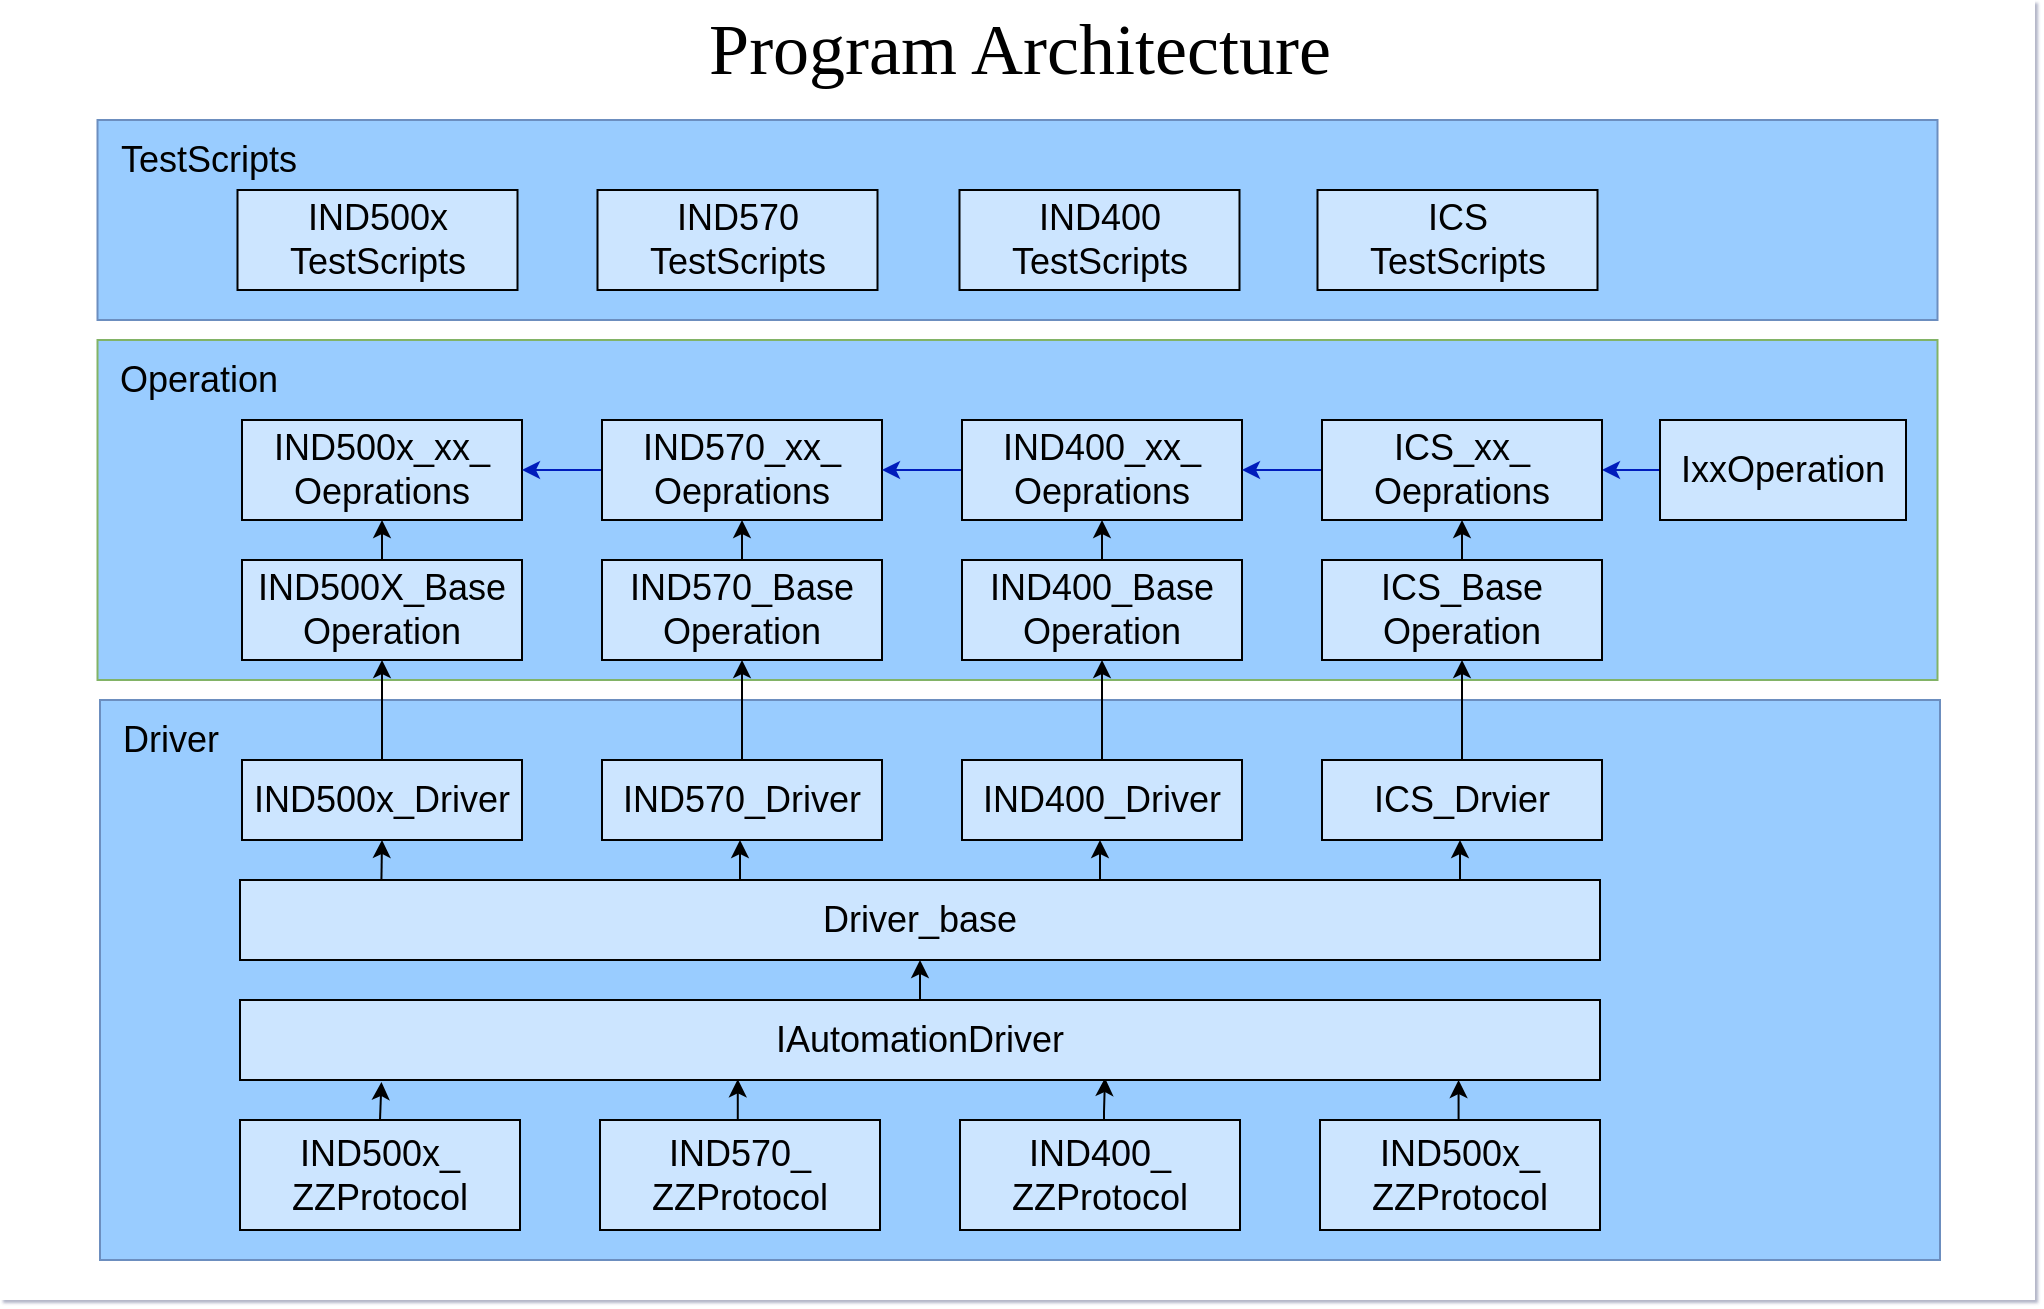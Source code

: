<mxfile version="20.4.0" type="github">
  <diagram id="ZTMRkwRH3Y6STqkpY4_5" name="第 1 页">
    <mxGraphModel dx="1973" dy="996" grid="1" gridSize="10" guides="1" tooltips="1" connect="1" arrows="1" fold="1" page="1" pageScale="1" pageWidth="827" pageHeight="1169" background="#FFFFFF" math="0" shadow="1">
      <root>
        <mxCell id="0" />
        <mxCell id="1" parent="0" />
        <mxCell id="rOpeUlGEQSWVmMxPxrqn-1" value="" style="rounded=0;whiteSpace=wrap;html=1;shadow=0;strokeColor=none;" parent="1" vertex="1">
          <mxGeometry x="240" y="120" width="1017.5" height="650" as="geometry" />
        </mxCell>
        <mxCell id="6DcmtxWnwPzk28zKYCVo-16" value="" style="rounded=0;whiteSpace=wrap;html=1;fillColor=#99CCFF;strokeColor=#6c8ebf;" parent="1" vertex="1">
          <mxGeometry x="290" y="470" width="920" height="280" as="geometry" />
        </mxCell>
        <mxCell id="6fKO2jBU-R8SY8L-EKMl-99" value="" style="rounded=0;whiteSpace=wrap;html=1;fillColor=#99CCFF;strokeColor=#6c8ebf;" parent="1" vertex="1">
          <mxGeometry x="288.75" y="180" width="920" height="100" as="geometry" />
        </mxCell>
        <mxCell id="6fKO2jBU-R8SY8L-EKMl-82" value="" style="rounded=0;whiteSpace=wrap;html=1;fillColor=#99CCFF;strokeColor=#82b366;" parent="1" vertex="1">
          <mxGeometry x="288.75" y="290" width="920" height="170" as="geometry" />
        </mxCell>
        <mxCell id="6fKO2jBU-R8SY8L-EKMl-49" style="edgeStyle=orthogonalEdgeStyle;rounded=0;orthogonalLoop=1;jettySize=auto;html=1;exitX=0.5;exitY=0;exitDx=0;exitDy=0;entryX=0.104;entryY=1.025;entryDx=0;entryDy=0;entryPerimeter=0;" parent="1" source="6fKO2jBU-R8SY8L-EKMl-10" target="6fKO2jBU-R8SY8L-EKMl-14" edge="1">
          <mxGeometry relative="1" as="geometry" />
        </mxCell>
        <mxCell id="6fKO2jBU-R8SY8L-EKMl-10" value="&lt;font style=&quot;font-size: 18px;&quot;&gt;IND500x_&lt;br&gt;ZZProtocol&lt;/font&gt;" style="rounded=0;whiteSpace=wrap;html=1;fillColor=#CCE5FF;" parent="1" vertex="1">
          <mxGeometry x="360" y="680" width="140" height="55" as="geometry" />
        </mxCell>
        <mxCell id="6fKO2jBU-R8SY8L-EKMl-47" style="edgeStyle=orthogonalEdgeStyle;rounded=0;orthogonalLoop=1;jettySize=auto;html=1;exitX=0.5;exitY=0;exitDx=0;exitDy=0;entryX=0.366;entryY=0.991;entryDx=0;entryDy=0;entryPerimeter=0;" parent="1" edge="1" target="6fKO2jBU-R8SY8L-EKMl-14">
          <mxGeometry relative="1" as="geometry">
            <mxPoint x="610" y="707.5" as="sourcePoint" />
            <mxPoint x="610" y="645" as="targetPoint" />
          </mxGeometry>
        </mxCell>
        <mxCell id="6fKO2jBU-R8SY8L-EKMl-46" style="edgeStyle=orthogonalEdgeStyle;rounded=0;orthogonalLoop=1;jettySize=auto;html=1;exitX=0.5;exitY=0;exitDx=0;exitDy=0;entryX=0.636;entryY=0.975;entryDx=0;entryDy=0;entryPerimeter=0;" parent="1" target="6fKO2jBU-R8SY8L-EKMl-14" edge="1">
          <mxGeometry relative="1" as="geometry">
            <mxPoint x="800" y="655" as="targetPoint" />
            <mxPoint x="790" y="707.5" as="sourcePoint" />
            <Array as="points">
              <mxPoint x="792" y="708" />
              <mxPoint x="792" y="676" />
              <mxPoint x="793" y="676" />
            </Array>
          </mxGeometry>
        </mxCell>
        <mxCell id="6fKO2jBU-R8SY8L-EKMl-45" style="edgeStyle=orthogonalEdgeStyle;rounded=0;orthogonalLoop=1;jettySize=auto;html=1;exitX=0.5;exitY=0;exitDx=0;exitDy=0;entryX=0.896;entryY=1;entryDx=0;entryDy=0;entryPerimeter=0;" parent="1" target="6fKO2jBU-R8SY8L-EKMl-14" edge="1">
          <mxGeometry relative="1" as="geometry">
            <mxPoint x="970" y="707.5" as="sourcePoint" />
          </mxGeometry>
        </mxCell>
        <mxCell id="6fKO2jBU-R8SY8L-EKMl-14" value="&lt;font style=&quot;font-size: 18px;&quot;&gt;IAutomationDriver&lt;/font&gt;" style="rounded=0;whiteSpace=wrap;html=1;fillColor=#CCE5FF;" parent="1" vertex="1">
          <mxGeometry x="360" y="620" width="680" height="40" as="geometry" />
        </mxCell>
        <mxCell id="HpYLLBD60n8QH0dz1a0g-7" value="" style="edgeStyle=orthogonalEdgeStyle;rounded=0;orthogonalLoop=1;jettySize=auto;html=1;" edge="1" parent="1" source="6fKO2jBU-R8SY8L-EKMl-15" target="6fKO2jBU-R8SY8L-EKMl-22">
          <mxGeometry relative="1" as="geometry">
            <Array as="points">
              <mxPoint x="790" y="550" />
              <mxPoint x="790" y="550" />
            </Array>
          </mxGeometry>
        </mxCell>
        <mxCell id="HpYLLBD60n8QH0dz1a0g-8" value="" style="edgeStyle=orthogonalEdgeStyle;rounded=0;orthogonalLoop=1;jettySize=auto;html=1;" edge="1" parent="1" source="6fKO2jBU-R8SY8L-EKMl-15" target="6fKO2jBU-R8SY8L-EKMl-21">
          <mxGeometry relative="1" as="geometry">
            <Array as="points">
              <mxPoint x="610" y="550" />
              <mxPoint x="610" y="550" />
            </Array>
          </mxGeometry>
        </mxCell>
        <mxCell id="HpYLLBD60n8QH0dz1a0g-9" value="" style="edgeStyle=orthogonalEdgeStyle;rounded=0;orthogonalLoop=1;jettySize=auto;html=1;entryX=0.5;entryY=1;entryDx=0;entryDy=0;exitX=0.104;exitY=-0.004;exitDx=0;exitDy=0;exitPerimeter=0;" edge="1" parent="1" source="6fKO2jBU-R8SY8L-EKMl-15" target="6fKO2jBU-R8SY8L-EKMl-19">
          <mxGeometry relative="1" as="geometry">
            <mxPoint x="430" y="560" as="sourcePoint" />
          </mxGeometry>
        </mxCell>
        <mxCell id="6fKO2jBU-R8SY8L-EKMl-15" value="&lt;font style=&quot;font-size: 18px;&quot;&gt;Driver_base&lt;/font&gt;" style="rounded=0;whiteSpace=wrap;html=1;fillColor=#CCE5FF;" parent="1" vertex="1">
          <mxGeometry x="360" y="560" width="680" height="40" as="geometry" />
        </mxCell>
        <mxCell id="6fKO2jBU-R8SY8L-EKMl-60" style="edgeStyle=orthogonalEdgeStyle;rounded=0;orthogonalLoop=1;jettySize=auto;html=1;exitX=0.5;exitY=0;exitDx=0;exitDy=0;entryX=0.5;entryY=1;entryDx=0;entryDy=0;" parent="1" target="6fKO2jBU-R8SY8L-EKMl-21" edge="1">
          <mxGeometry relative="1" as="geometry">
            <mxPoint x="610" y="535" as="sourcePoint" />
          </mxGeometry>
        </mxCell>
        <mxCell id="6fKO2jBU-R8SY8L-EKMl-61" style="edgeStyle=orthogonalEdgeStyle;rounded=0;orthogonalLoop=1;jettySize=auto;html=1;exitX=0.5;exitY=0;exitDx=0;exitDy=0;entryX=0.5;entryY=1;entryDx=0;entryDy=0;" parent="1" target="6fKO2jBU-R8SY8L-EKMl-22" edge="1">
          <mxGeometry relative="1" as="geometry">
            <mxPoint x="790" y="535" as="sourcePoint" />
          </mxGeometry>
        </mxCell>
        <mxCell id="6fKO2jBU-R8SY8L-EKMl-19" value="&lt;font style=&quot;font-size: 18px;&quot;&gt;IND500x_Driver&lt;/font&gt;" style="rounded=0;whiteSpace=wrap;html=1;fillColor=#CCE5FF;" parent="1" vertex="1">
          <mxGeometry x="361" y="500" width="140" height="40" as="geometry" />
        </mxCell>
        <mxCell id="6fKO2jBU-R8SY8L-EKMl-65" style="edgeStyle=orthogonalEdgeStyle;rounded=0;orthogonalLoop=1;jettySize=auto;html=1;exitX=0.5;exitY=0;exitDx=0;exitDy=0;entryX=0.5;entryY=1;entryDx=0;entryDy=0;" parent="1" source="6fKO2jBU-R8SY8L-EKMl-21" target="6fKO2jBU-R8SY8L-EKMl-25" edge="1">
          <mxGeometry relative="1" as="geometry" />
        </mxCell>
        <mxCell id="6fKO2jBU-R8SY8L-EKMl-21" value="&lt;font style=&quot;font-size: 18px;&quot;&gt;IND570_Driver&lt;/font&gt;" style="rounded=0;whiteSpace=wrap;html=1;fillColor=#CCE5FF;" parent="1" vertex="1">
          <mxGeometry x="541" y="500" width="140" height="40" as="geometry" />
        </mxCell>
        <mxCell id="6fKO2jBU-R8SY8L-EKMl-64" style="edgeStyle=orthogonalEdgeStyle;rounded=0;orthogonalLoop=1;jettySize=auto;html=1;exitX=0.5;exitY=0;exitDx=0;exitDy=0;entryX=0.5;entryY=1;entryDx=0;entryDy=0;" parent="1" source="6fKO2jBU-R8SY8L-EKMl-22" target="6fKO2jBU-R8SY8L-EKMl-26" edge="1">
          <mxGeometry relative="1" as="geometry" />
        </mxCell>
        <mxCell id="6fKO2jBU-R8SY8L-EKMl-22" value="&lt;font style=&quot;font-size: 18px;&quot;&gt;IND400_Driver&lt;/font&gt;" style="rounded=0;whiteSpace=wrap;html=1;fillColor=#CCE5FF;" parent="1" vertex="1">
          <mxGeometry x="721" y="500" width="140" height="40" as="geometry" />
        </mxCell>
        <mxCell id="6fKO2jBU-R8SY8L-EKMl-23" value="&lt;font style=&quot;font-size: 18px;&quot;&gt;ICS_Drvier&lt;/font&gt;" style="rounded=0;whiteSpace=wrap;html=1;fillColor=#CCE5FF;" parent="1" vertex="1">
          <mxGeometry x="901" y="500" width="140" height="40" as="geometry" />
        </mxCell>
        <mxCell id="6fKO2jBU-R8SY8L-EKMl-73" style="edgeStyle=orthogonalEdgeStyle;rounded=0;orthogonalLoop=1;jettySize=auto;html=1;exitX=0.5;exitY=0;exitDx=0;exitDy=0;entryX=0.5;entryY=1;entryDx=0;entryDy=0;" parent="1" source="6fKO2jBU-R8SY8L-EKMl-24" target="6fKO2jBU-R8SY8L-EKMl-67" edge="1">
          <mxGeometry relative="1" as="geometry" />
        </mxCell>
        <mxCell id="6fKO2jBU-R8SY8L-EKMl-24" value="&lt;font style=&quot;font-size: 18px;&quot;&gt;IND500X_Base&lt;br&gt;Operation&lt;/font&gt;" style="rounded=0;whiteSpace=wrap;html=1;fillColor=#CCE5FF;" parent="1" vertex="1">
          <mxGeometry x="361" y="400" width="140" height="50" as="geometry" />
        </mxCell>
        <mxCell id="6fKO2jBU-R8SY8L-EKMl-74" style="edgeStyle=orthogonalEdgeStyle;rounded=0;orthogonalLoop=1;jettySize=auto;html=1;exitX=0.5;exitY=0;exitDx=0;exitDy=0;entryX=0.5;entryY=1;entryDx=0;entryDy=0;" parent="1" source="6fKO2jBU-R8SY8L-EKMl-25" target="6fKO2jBU-R8SY8L-EKMl-68" edge="1">
          <mxGeometry relative="1" as="geometry" />
        </mxCell>
        <mxCell id="6fKO2jBU-R8SY8L-EKMl-25" value="&lt;font style=&quot;font-size: 18px;&quot;&gt;IND570_Base&lt;br&gt;Operation&lt;/font&gt;" style="rounded=0;whiteSpace=wrap;html=1;fillColor=#CCE5FF;" parent="1" vertex="1">
          <mxGeometry x="541" y="400" width="140" height="50" as="geometry" />
        </mxCell>
        <mxCell id="6fKO2jBU-R8SY8L-EKMl-75" style="edgeStyle=orthogonalEdgeStyle;rounded=0;orthogonalLoop=1;jettySize=auto;html=1;exitX=0.5;exitY=0;exitDx=0;exitDy=0;entryX=0.5;entryY=1;entryDx=0;entryDy=0;" parent="1" source="6fKO2jBU-R8SY8L-EKMl-26" target="6fKO2jBU-R8SY8L-EKMl-69" edge="1">
          <mxGeometry relative="1" as="geometry" />
        </mxCell>
        <mxCell id="6fKO2jBU-R8SY8L-EKMl-26" value="&lt;font style=&quot;font-size: 18px;&quot;&gt;IND400_Base&lt;br&gt;Operation&lt;/font&gt;" style="rounded=0;whiteSpace=wrap;html=1;fillColor=#CCE5FF;" parent="1" vertex="1">
          <mxGeometry x="721" y="400" width="140" height="50" as="geometry" />
        </mxCell>
        <mxCell id="6fKO2jBU-R8SY8L-EKMl-76" style="edgeStyle=orthogonalEdgeStyle;rounded=0;orthogonalLoop=1;jettySize=auto;html=1;exitX=0.5;exitY=0;exitDx=0;exitDy=0;entryX=0.5;entryY=1;entryDx=0;entryDy=0;" parent="1" source="6fKO2jBU-R8SY8L-EKMl-27" target="6fKO2jBU-R8SY8L-EKMl-70" edge="1">
          <mxGeometry relative="1" as="geometry" />
        </mxCell>
        <mxCell id="6fKO2jBU-R8SY8L-EKMl-27" value="&lt;font style=&quot;font-size: 18px;&quot;&gt;ICS_Base&lt;br&gt;Operation&lt;/font&gt;" style="rounded=0;whiteSpace=wrap;html=1;fillColor=#CCE5FF;" parent="1" vertex="1">
          <mxGeometry x="901" y="400" width="140" height="50" as="geometry" />
        </mxCell>
        <mxCell id="6fKO2jBU-R8SY8L-EKMl-77" style="edgeStyle=orthogonalEdgeStyle;rounded=0;orthogonalLoop=1;jettySize=auto;html=1;exitX=0;exitY=0.5;exitDx=0;exitDy=0;entryX=1;entryY=0.5;entryDx=0;entryDy=0;fillColor=#0050ef;strokeColor=#001DBC;" parent="1" source="6fKO2jBU-R8SY8L-EKMl-30" target="6fKO2jBU-R8SY8L-EKMl-70" edge="1">
          <mxGeometry relative="1" as="geometry" />
        </mxCell>
        <mxCell id="6fKO2jBU-R8SY8L-EKMl-30" value="&lt;font style=&quot;font-size: 18px;&quot;&gt;IxxOperation&lt;/font&gt;" style="rounded=0;whiteSpace=wrap;html=1;fillColor=#CCE5FF;" parent="1" vertex="1">
          <mxGeometry x="1070" y="330" width="123" height="50" as="geometry" />
        </mxCell>
        <mxCell id="6fKO2jBU-R8SY8L-EKMl-67" value="&lt;font style=&quot;font-size: 18px;&quot;&gt;IND500x_xx_&lt;br&gt;Oeprations&lt;/font&gt;" style="rounded=0;whiteSpace=wrap;html=1;fillColor=#CCE5FF;" parent="1" vertex="1">
          <mxGeometry x="361" y="330" width="140" height="50" as="geometry" />
        </mxCell>
        <mxCell id="6fKO2jBU-R8SY8L-EKMl-80" value="" style="edgeStyle=orthogonalEdgeStyle;rounded=0;orthogonalLoop=1;jettySize=auto;html=1;fillColor=#0050ef;strokeColor=#001DBC;" parent="1" source="6fKO2jBU-R8SY8L-EKMl-68" target="6fKO2jBU-R8SY8L-EKMl-67" edge="1">
          <mxGeometry relative="1" as="geometry" />
        </mxCell>
        <mxCell id="6fKO2jBU-R8SY8L-EKMl-68" value="&lt;font style=&quot;font-size: 18px;&quot;&gt;IND570_xx_&lt;br&gt;Oeprations&lt;/font&gt;" style="rounded=0;whiteSpace=wrap;html=1;fillColor=#CCE5FF;" parent="1" vertex="1">
          <mxGeometry x="541" y="330" width="140" height="50" as="geometry" />
        </mxCell>
        <mxCell id="6fKO2jBU-R8SY8L-EKMl-79" value="" style="edgeStyle=orthogonalEdgeStyle;rounded=0;orthogonalLoop=1;jettySize=auto;html=1;fillColor=#0050ef;strokeColor=#001DBC;" parent="1" source="6fKO2jBU-R8SY8L-EKMl-69" target="6fKO2jBU-R8SY8L-EKMl-68" edge="1">
          <mxGeometry relative="1" as="geometry" />
        </mxCell>
        <mxCell id="6fKO2jBU-R8SY8L-EKMl-69" value="&lt;font style=&quot;font-size: 18px;&quot;&gt;IND400_xx_&lt;br&gt;Oeprations&lt;/font&gt;" style="rounded=0;whiteSpace=wrap;html=1;fillColor=#CCE5FF;" parent="1" vertex="1">
          <mxGeometry x="721" y="330" width="140" height="50" as="geometry" />
        </mxCell>
        <mxCell id="6fKO2jBU-R8SY8L-EKMl-78" value="" style="edgeStyle=orthogonalEdgeStyle;rounded=0;orthogonalLoop=1;jettySize=auto;html=1;fillColor=#0050ef;strokeColor=#001DBC;" parent="1" source="6fKO2jBU-R8SY8L-EKMl-70" target="6fKO2jBU-R8SY8L-EKMl-69" edge="1">
          <mxGeometry relative="1" as="geometry" />
        </mxCell>
        <mxCell id="6fKO2jBU-R8SY8L-EKMl-70" value="&lt;font style=&quot;font-size: 18px;&quot;&gt;ICS_xx_&lt;br&gt;Oeprations&lt;/font&gt;" style="rounded=0;whiteSpace=wrap;html=1;fillColor=#CCE5FF;" parent="1" vertex="1">
          <mxGeometry x="901" y="330" width="140" height="50" as="geometry" />
        </mxCell>
        <mxCell id="6fKO2jBU-R8SY8L-EKMl-107" value="&lt;font style=&quot;font-size: 18px;&quot;&gt;Operation&lt;/font&gt;" style="text;html=1;align=center;verticalAlign=middle;resizable=0;points=[];autosize=1;strokeColor=none;fillColor=none;" parent="1" vertex="1">
          <mxGeometry x="288.75" y="290" width="100" height="40" as="geometry" />
        </mxCell>
        <mxCell id="6DcmtxWnwPzk28zKYCVo-5" style="edgeStyle=orthogonalEdgeStyle;rounded=0;orthogonalLoop=1;jettySize=auto;html=1;entryX=0.5;entryY=1;entryDx=0;entryDy=0;" parent="1" target="6fKO2jBU-R8SY8L-EKMl-15" edge="1">
          <mxGeometry relative="1" as="geometry">
            <mxPoint x="700" y="620" as="sourcePoint" />
            <mxPoint x="620" y="525" as="targetPoint" />
          </mxGeometry>
        </mxCell>
        <mxCell id="6DcmtxWnwPzk28zKYCVo-13" value="&lt;font style=&quot;font-size: 18px;&quot;&gt;Driver&lt;/font&gt;" style="text;html=1;align=center;verticalAlign=middle;resizable=0;points=[];autosize=1;strokeColor=none;fillColor=none;" parent="1" vertex="1">
          <mxGeometry x="290" y="470" width="70" height="40" as="geometry" />
        </mxCell>
        <mxCell id="N4i9HsoMoHLHpI4hAuOZ-1" value="&lt;font style=&quot;font-size: 18px;&quot;&gt;IND570_&lt;br&gt;ZZProtocol&lt;/font&gt;" style="rounded=0;whiteSpace=wrap;html=1;fillColor=#CCE5FF;" parent="1" vertex="1">
          <mxGeometry x="540" y="680" width="140" height="55" as="geometry" />
        </mxCell>
        <mxCell id="N4i9HsoMoHLHpI4hAuOZ-2" value="&lt;font style=&quot;font-size: 18px;&quot;&gt;IND400_&lt;br&gt;ZZProtocol&lt;/font&gt;" style="rounded=0;whiteSpace=wrap;html=1;fillColor=#CCE5FF;" parent="1" vertex="1">
          <mxGeometry x="720" y="680" width="140" height="55" as="geometry" />
        </mxCell>
        <mxCell id="N4i9HsoMoHLHpI4hAuOZ-3" value="&lt;font style=&quot;font-size: 18px;&quot;&gt;IND500x_&lt;br&gt;ZZProtocol&lt;/font&gt;" style="rounded=0;whiteSpace=wrap;html=1;fillColor=#CCE5FF;" parent="1" vertex="1">
          <mxGeometry x="900" y="680" width="140" height="55" as="geometry" />
        </mxCell>
        <mxCell id="HpYLLBD60n8QH0dz1a0g-1" value="&lt;font style=&quot;font-size: 18px;&quot;&gt;TestScripts&lt;/font&gt;" style="text;html=1;align=center;verticalAlign=middle;resizable=0;points=[];autosize=1;strokeColor=none;fillColor=none;" vertex="1" parent="1">
          <mxGeometry x="288.75" y="180" width="110" height="40" as="geometry" />
        </mxCell>
        <mxCell id="HpYLLBD60n8QH0dz1a0g-2" value="&lt;font style=&quot;font-size: 18px;&quot;&gt;IND500x&lt;br&gt;&lt;span style=&quot;&quot;&gt;TestScripts&lt;/span&gt;&lt;br&gt;&lt;/font&gt;" style="rounded=0;whiteSpace=wrap;html=1;fillColor=#CCE5FF;" vertex="1" parent="1">
          <mxGeometry x="358.75" y="215" width="140" height="50" as="geometry" />
        </mxCell>
        <mxCell id="HpYLLBD60n8QH0dz1a0g-3" value="&lt;font style=&quot;font-size: 18px;&quot;&gt;IND570&lt;br&gt;&lt;span style=&quot;&quot;&gt;TestScripts&lt;/span&gt;&lt;br&gt;&lt;/font&gt;" style="rounded=0;whiteSpace=wrap;html=1;fillColor=#CCE5FF;" vertex="1" parent="1">
          <mxGeometry x="538.75" y="215" width="140" height="50" as="geometry" />
        </mxCell>
        <mxCell id="HpYLLBD60n8QH0dz1a0g-4" value="&lt;font style=&quot;font-size: 18px;&quot;&gt;IND400&lt;br&gt;&lt;span style=&quot;&quot;&gt;TestScripts&lt;/span&gt;&lt;br&gt;&lt;/font&gt;" style="rounded=0;whiteSpace=wrap;html=1;fillColor=#CCE5FF;" vertex="1" parent="1">
          <mxGeometry x="719.75" y="215" width="140" height="50" as="geometry" />
        </mxCell>
        <mxCell id="HpYLLBD60n8QH0dz1a0g-5" value="&lt;font style=&quot;font-size: 18px;&quot;&gt;ICS&lt;br&gt;&lt;span style=&quot;&quot;&gt;TestScripts&lt;/span&gt;&lt;br&gt;&lt;/font&gt;" style="rounded=0;whiteSpace=wrap;html=1;fillColor=#CCE5FF;" vertex="1" parent="1">
          <mxGeometry x="898.75" y="215" width="140" height="50" as="geometry" />
        </mxCell>
        <mxCell id="HpYLLBD60n8QH0dz1a0g-6" value="" style="endArrow=classic;html=1;rounded=0;" edge="1" parent="1">
          <mxGeometry width="50" height="50" relative="1" as="geometry">
            <mxPoint x="970" y="560" as="sourcePoint" />
            <mxPoint x="970" y="540" as="targetPoint" />
          </mxGeometry>
        </mxCell>
        <mxCell id="HpYLLBD60n8QH0dz1a0g-16" style="edgeStyle=orthogonalEdgeStyle;rounded=0;orthogonalLoop=1;jettySize=auto;html=1;exitX=0.5;exitY=0;exitDx=0;exitDy=0;entryX=0.5;entryY=1;entryDx=0;entryDy=0;" edge="1" parent="1" source="6fKO2jBU-R8SY8L-EKMl-19" target="6fKO2jBU-R8SY8L-EKMl-24">
          <mxGeometry relative="1" as="geometry">
            <mxPoint x="621" y="510" as="sourcePoint" />
            <mxPoint x="621" y="450" as="targetPoint" />
          </mxGeometry>
        </mxCell>
        <mxCell id="HpYLLBD60n8QH0dz1a0g-18" style="edgeStyle=orthogonalEdgeStyle;rounded=0;orthogonalLoop=1;jettySize=auto;html=1;exitX=0.5;exitY=0;exitDx=0;exitDy=0;entryX=0.5;entryY=1;entryDx=0;entryDy=0;" edge="1" parent="1" source="6fKO2jBU-R8SY8L-EKMl-23" target="6fKO2jBU-R8SY8L-EKMl-27">
          <mxGeometry relative="1" as="geometry">
            <mxPoint x="801" y="510" as="sourcePoint" />
            <mxPoint x="801" y="450" as="targetPoint" />
          </mxGeometry>
        </mxCell>
        <mxCell id="HpYLLBD60n8QH0dz1a0g-24" value="&lt;font face=&quot;Verdana&quot; style=&quot;font-size: 36px;&quot;&gt;Program Architecture&lt;/font&gt;" style="text;html=1;strokeColor=none;fillColor=none;align=center;verticalAlign=middle;whiteSpace=wrap;rounded=0;" vertex="1" parent="1">
          <mxGeometry x="485" y="130" width="530" height="30" as="geometry" />
        </mxCell>
      </root>
    </mxGraphModel>
  </diagram>
</mxfile>
